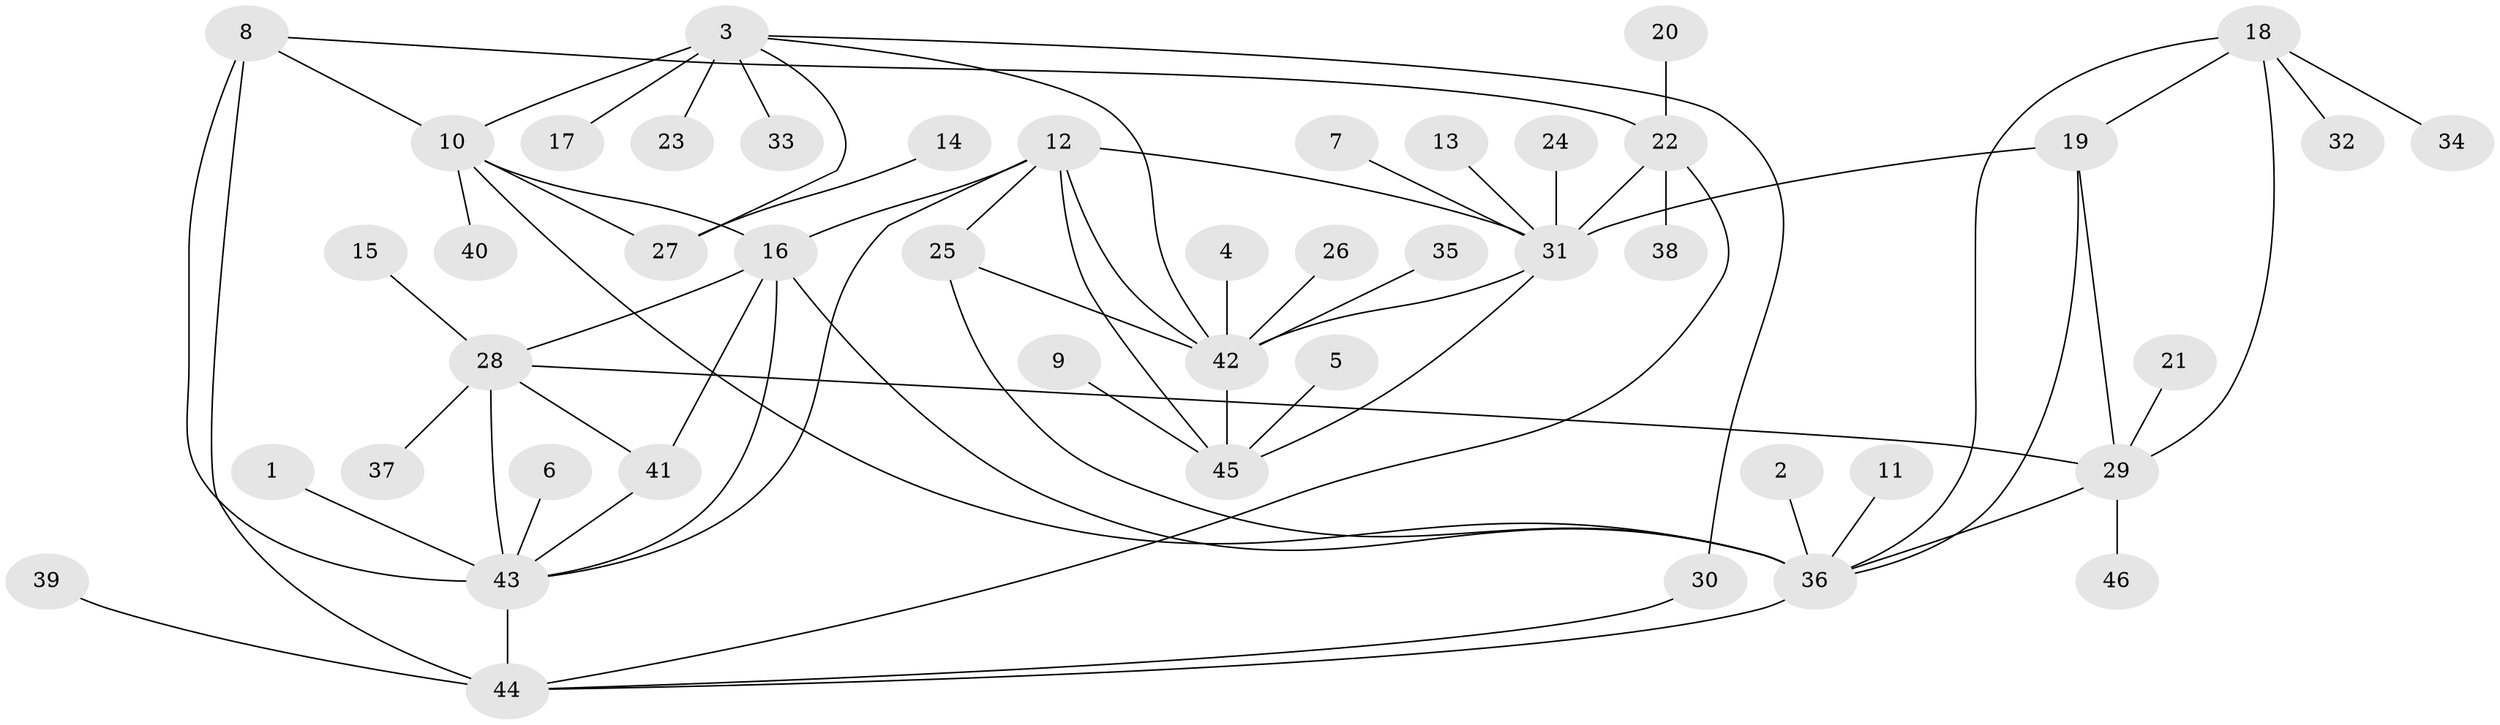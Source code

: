 // original degree distribution, {8: 0.033707865168539325, 4: 0.033707865168539325, 9: 0.02247191011235955, 7: 0.0449438202247191, 6: 0.0449438202247191, 5: 0.011235955056179775, 10: 0.033707865168539325, 11: 0.011235955056179775, 1: 0.6404494382022472, 2: 0.11235955056179775, 3: 0.011235955056179775}
// Generated by graph-tools (version 1.1) at 2025/02/03/09/25 03:02:33]
// undirected, 46 vertices, 68 edges
graph export_dot {
graph [start="1"]
  node [color=gray90,style=filled];
  1;
  2;
  3;
  4;
  5;
  6;
  7;
  8;
  9;
  10;
  11;
  12;
  13;
  14;
  15;
  16;
  17;
  18;
  19;
  20;
  21;
  22;
  23;
  24;
  25;
  26;
  27;
  28;
  29;
  30;
  31;
  32;
  33;
  34;
  35;
  36;
  37;
  38;
  39;
  40;
  41;
  42;
  43;
  44;
  45;
  46;
  1 -- 43 [weight=1.0];
  2 -- 36 [weight=1.0];
  3 -- 10 [weight=2.0];
  3 -- 17 [weight=1.0];
  3 -- 23 [weight=1.0];
  3 -- 27 [weight=1.0];
  3 -- 30 [weight=1.0];
  3 -- 33 [weight=1.0];
  3 -- 42 [weight=1.0];
  4 -- 42 [weight=1.0];
  5 -- 45 [weight=1.0];
  6 -- 43 [weight=1.0];
  7 -- 31 [weight=1.0];
  8 -- 10 [weight=1.0];
  8 -- 22 [weight=2.0];
  8 -- 43 [weight=2.0];
  8 -- 44 [weight=2.0];
  9 -- 45 [weight=1.0];
  10 -- 16 [weight=1.0];
  10 -- 27 [weight=2.0];
  10 -- 36 [weight=1.0];
  10 -- 40 [weight=1.0];
  11 -- 36 [weight=1.0];
  12 -- 16 [weight=1.0];
  12 -- 25 [weight=1.0];
  12 -- 31 [weight=1.0];
  12 -- 42 [weight=1.0];
  12 -- 43 [weight=1.0];
  12 -- 45 [weight=1.0];
  13 -- 31 [weight=1.0];
  14 -- 27 [weight=1.0];
  15 -- 28 [weight=1.0];
  16 -- 28 [weight=1.0];
  16 -- 36 [weight=1.0];
  16 -- 41 [weight=1.0];
  16 -- 43 [weight=1.0];
  18 -- 19 [weight=1.0];
  18 -- 29 [weight=1.0];
  18 -- 32 [weight=1.0];
  18 -- 34 [weight=1.0];
  18 -- 36 [weight=1.0];
  19 -- 29 [weight=1.0];
  19 -- 31 [weight=1.0];
  19 -- 36 [weight=1.0];
  20 -- 22 [weight=1.0];
  21 -- 29 [weight=1.0];
  22 -- 31 [weight=1.0];
  22 -- 38 [weight=1.0];
  22 -- 44 [weight=1.0];
  24 -- 31 [weight=1.0];
  25 -- 36 [weight=1.0];
  25 -- 42 [weight=1.0];
  26 -- 42 [weight=1.0];
  28 -- 29 [weight=1.0];
  28 -- 37 [weight=1.0];
  28 -- 41 [weight=1.0];
  28 -- 43 [weight=1.0];
  29 -- 36 [weight=1.0];
  29 -- 46 [weight=1.0];
  30 -- 44 [weight=1.0];
  31 -- 42 [weight=1.0];
  31 -- 45 [weight=1.0];
  35 -- 42 [weight=1.0];
  36 -- 44 [weight=1.0];
  39 -- 44 [weight=1.0];
  41 -- 43 [weight=1.0];
  42 -- 45 [weight=1.0];
  43 -- 44 [weight=1.0];
}
